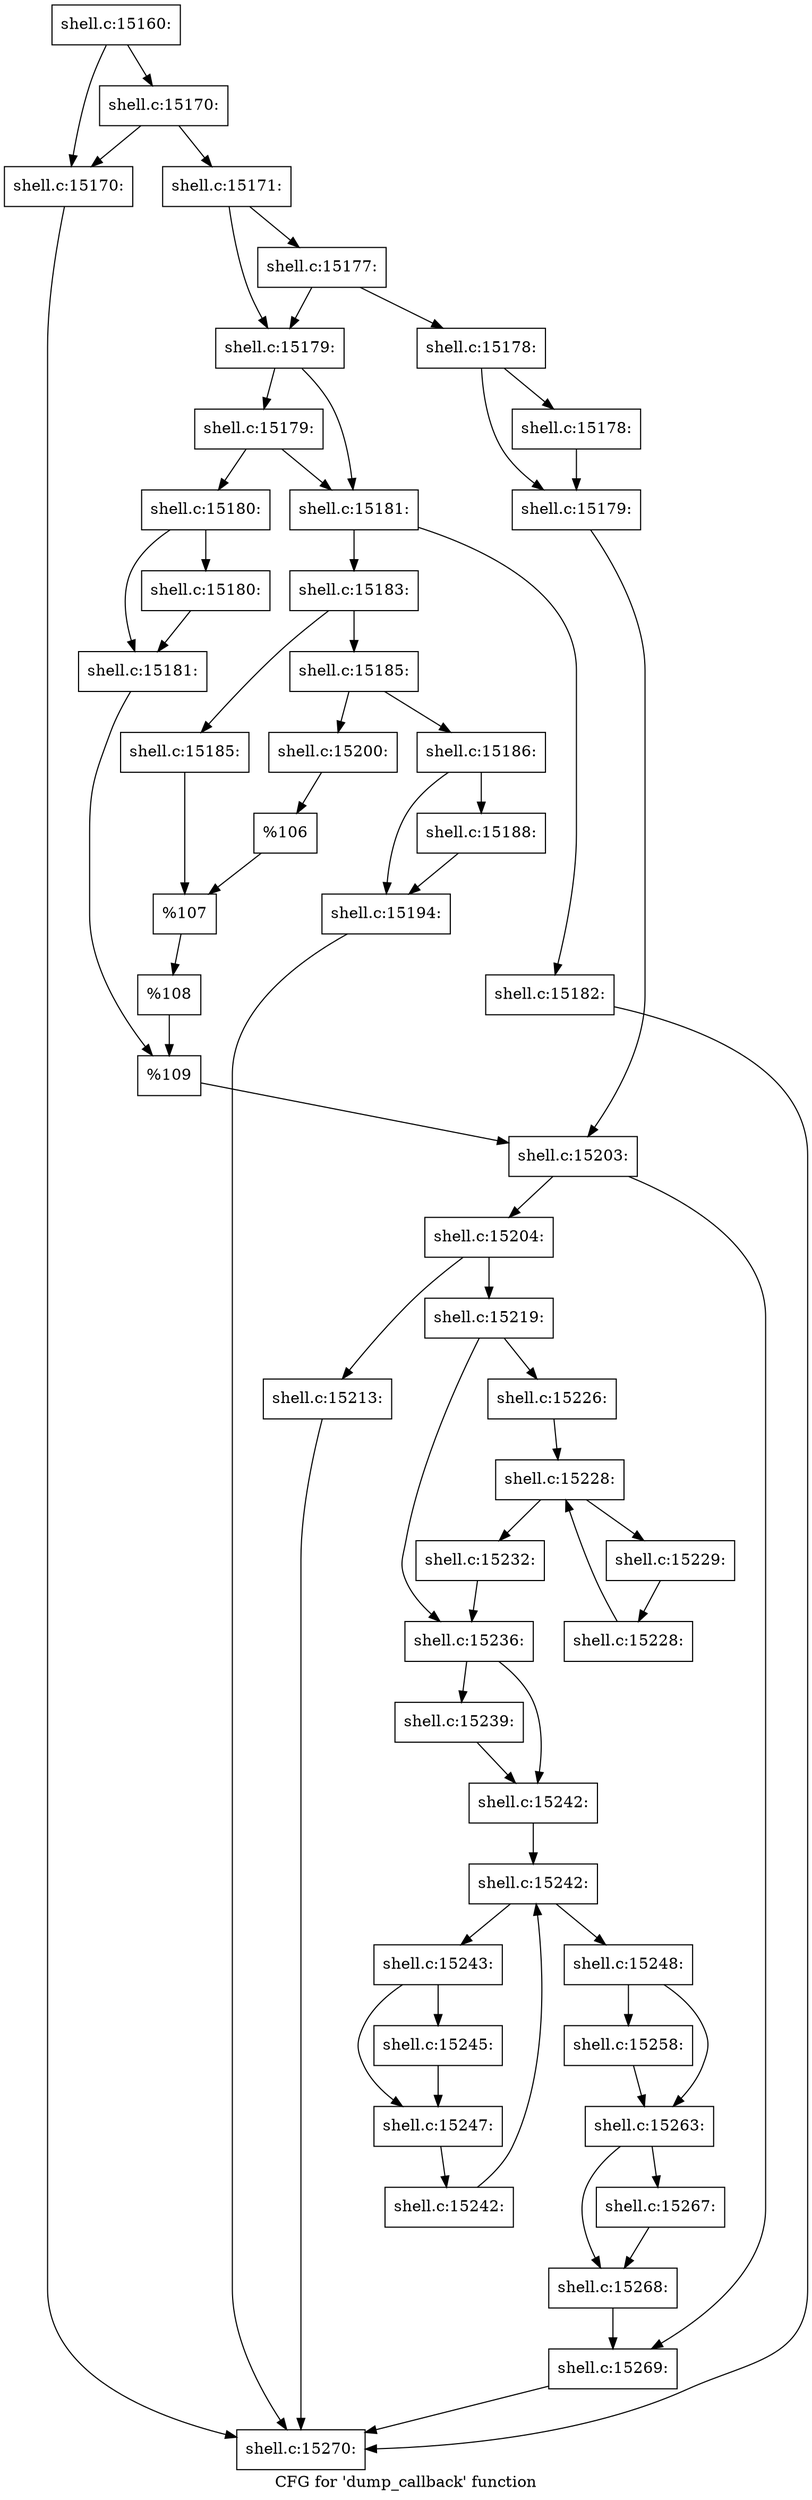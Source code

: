 digraph "CFG for 'dump_callback' function" {
	label="CFG for 'dump_callback' function";

	Node0x5602771a6920 [shape=record,label="{shell.c:15160:}"];
	Node0x5602771a6920 -> Node0x5602771ae690;
	Node0x5602771a6920 -> Node0x5602771ae730;
	Node0x5602771ae730 [shape=record,label="{shell.c:15170:}"];
	Node0x5602771ae730 -> Node0x5602771ae690;
	Node0x5602771ae730 -> Node0x5602771ae6e0;
	Node0x5602771ae690 [shape=record,label="{shell.c:15170:}"];
	Node0x5602771ae690 -> Node0x5602771a6aa0;
	Node0x5602771ae6e0 [shape=record,label="{shell.c:15171:}"];
	Node0x5602771ae6e0 -> Node0x5602771b02a0;
	Node0x5602771ae6e0 -> Node0x5602771b0250;
	Node0x5602771b02a0 [shape=record,label="{shell.c:15177:}"];
	Node0x5602771b02a0 -> Node0x5602771b0250;
	Node0x5602771b02a0 -> Node0x5602771b01b0;
	Node0x5602771b01b0 [shape=record,label="{shell.c:15178:}"];
	Node0x5602771b01b0 -> Node0x5602771b09c0;
	Node0x5602771b01b0 -> Node0x5602771b0970;
	Node0x5602771b0970 [shape=record,label="{shell.c:15178:}"];
	Node0x5602771b0970 -> Node0x5602771b09c0;
	Node0x5602771b09c0 [shape=record,label="{shell.c:15179:}"];
	Node0x5602771b09c0 -> Node0x5602771b0200;
	Node0x5602771b0250 [shape=record,label="{shell.c:15179:}"];
	Node0x5602771b0250 -> Node0x5602771b1210;
	Node0x5602771b0250 -> Node0x5602771b11c0;
	Node0x5602771b1210 [shape=record,label="{shell.c:15179:}"];
	Node0x5602771b1210 -> Node0x5602771b11c0;
	Node0x5602771b1210 -> Node0x5602771b1120;
	Node0x5602771b1120 [shape=record,label="{shell.c:15180:}"];
	Node0x5602771b1120 -> Node0x5602771b1ad0;
	Node0x5602771b1120 -> Node0x5602771b1a80;
	Node0x5602771b1a80 [shape=record,label="{shell.c:15180:}"];
	Node0x5602771b1a80 -> Node0x5602771b1ad0;
	Node0x5602771b1ad0 [shape=record,label="{shell.c:15181:}"];
	Node0x5602771b1ad0 -> Node0x5602771b1170;
	Node0x5602771b11c0 [shape=record,label="{shell.c:15181:}"];
	Node0x5602771b11c0 -> Node0x5602771b2230;
	Node0x5602771b11c0 -> Node0x5602771b22d0;
	Node0x5602771b2230 [shape=record,label="{shell.c:15182:}"];
	Node0x5602771b2230 -> Node0x5602771a6aa0;
	Node0x5602771b22d0 [shape=record,label="{shell.c:15183:}"];
	Node0x5602771b22d0 -> Node0x5602771b29a0;
	Node0x5602771b22d0 -> Node0x5602771b2a40;
	Node0x5602771b29a0 [shape=record,label="{shell.c:15185:}"];
	Node0x5602771b29a0 -> Node0x5602771b29f0;
	Node0x5602771b2a40 [shape=record,label="{shell.c:15185:}"];
	Node0x5602771b2a40 -> Node0x5602771b2e50;
	Node0x5602771b2a40 -> Node0x5602771b2ef0;
	Node0x5602771b2e50 [shape=record,label="{shell.c:15186:}"];
	Node0x5602771b2e50 -> Node0x5602771b38e0;
	Node0x5602771b2e50 -> Node0x5602771b3890;
	Node0x5602771b3890 [shape=record,label="{shell.c:15188:}"];
	Node0x5602771b3890 -> Node0x5602771b38e0;
	Node0x5602771b38e0 [shape=record,label="{shell.c:15194:}"];
	Node0x5602771b38e0 -> Node0x5602771a6aa0;
	Node0x5602771b2ef0 [shape=record,label="{shell.c:15200:}"];
	Node0x5602771b2ef0 -> Node0x5602771b2ea0;
	Node0x5602771b2ea0 [shape=record,label="{%106}"];
	Node0x5602771b2ea0 -> Node0x5602771b29f0;
	Node0x5602771b29f0 [shape=record,label="{%107}"];
	Node0x5602771b29f0 -> Node0x5602771b2280;
	Node0x5602771b2280 [shape=record,label="{%108}"];
	Node0x5602771b2280 -> Node0x5602771b1170;
	Node0x5602771b1170 [shape=record,label="{%109}"];
	Node0x5602771b1170 -> Node0x5602771b0200;
	Node0x5602771b0200 [shape=record,label="{shell.c:15203:}"];
	Node0x5602771b0200 -> Node0x5602764ad4e0;
	Node0x5602771b0200 -> Node0x5602771b5c80;
	Node0x5602764ad4e0 [shape=record,label="{shell.c:15204:}"];
	Node0x5602764ad4e0 -> Node0x560276558fe0;
	Node0x5602764ad4e0 -> Node0x5602771b7d30;
	Node0x560276558fe0 [shape=record,label="{shell.c:15213:}"];
	Node0x560276558fe0 -> Node0x5602771a6aa0;
	Node0x5602771b7d30 [shape=record,label="{shell.c:15219:}"];
	Node0x5602771b7d30 -> Node0x5602771b8a80;
	Node0x5602771b7d30 -> Node0x5602771b8ad0;
	Node0x5602771b8a80 [shape=record,label="{shell.c:15226:}"];
	Node0x5602771b8a80 -> Node0x5602771b9420;
	Node0x5602771b9420 [shape=record,label="{shell.c:15228:}"];
	Node0x5602771b9420 -> Node0x5602771b95d0;
	Node0x5602771b9420 -> Node0x5602771b9270;
	Node0x5602771b95d0 [shape=record,label="{shell.c:15229:}"];
	Node0x5602771b95d0 -> Node0x5602771b9540;
	Node0x5602771b9540 [shape=record,label="{shell.c:15228:}"];
	Node0x5602771b9540 -> Node0x5602771b9420;
	Node0x5602771b9270 [shape=record,label="{shell.c:15232:}"];
	Node0x5602771b9270 -> Node0x5602771b8ad0;
	Node0x5602771b8ad0 [shape=record,label="{shell.c:15236:}"];
	Node0x5602771b8ad0 -> Node0x5602771baef0;
	Node0x5602771b8ad0 -> Node0x5602771baf40;
	Node0x5602771baef0 [shape=record,label="{shell.c:15239:}"];
	Node0x5602771baef0 -> Node0x5602771baf40;
	Node0x5602771baf40 [shape=record,label="{shell.c:15242:}"];
	Node0x5602771baf40 -> Node0x5602771bbb80;
	Node0x5602771bbb80 [shape=record,label="{shell.c:15242:}"];
	Node0x5602771bbb80 -> Node0x5602771bbda0;
	Node0x5602771bbb80 -> Node0x5602771bb9d0;
	Node0x5602771bbda0 [shape=record,label="{shell.c:15243:}"];
	Node0x5602771bbda0 -> Node0x5602771bcac0;
	Node0x5602771bbda0 -> Node0x5602771bcb10;
	Node0x5602771bcac0 [shape=record,label="{shell.c:15245:}"];
	Node0x5602771bcac0 -> Node0x5602771bcb10;
	Node0x5602771bcb10 [shape=record,label="{shell.c:15247:}"];
	Node0x5602771bcb10 -> Node0x5602771bbd10;
	Node0x5602771bbd10 [shape=record,label="{shell.c:15242:}"];
	Node0x5602771bbd10 -> Node0x5602771bbb80;
	Node0x5602771bb9d0 [shape=record,label="{shell.c:15248:}"];
	Node0x5602771bb9d0 -> Node0x5602763701d0;
	Node0x5602771bb9d0 -> Node0x5602771bf380;
	Node0x5602763701d0 [shape=record,label="{shell.c:15258:}"];
	Node0x5602763701d0 -> Node0x5602771bf380;
	Node0x5602771bf380 [shape=record,label="{shell.c:15263:}"];
	Node0x5602771bf380 -> Node0x560276559030;
	Node0x5602771bf380 -> Node0x5602771c0180;
	Node0x560276559030 [shape=record,label="{shell.c:15267:}"];
	Node0x560276559030 -> Node0x5602771c0180;
	Node0x5602771c0180 [shape=record,label="{shell.c:15268:}"];
	Node0x5602771c0180 -> Node0x5602771b5c80;
	Node0x5602771b5c80 [shape=record,label="{shell.c:15269:}"];
	Node0x5602771b5c80 -> Node0x5602771a6aa0;
	Node0x5602771a6aa0 [shape=record,label="{shell.c:15270:}"];
}
